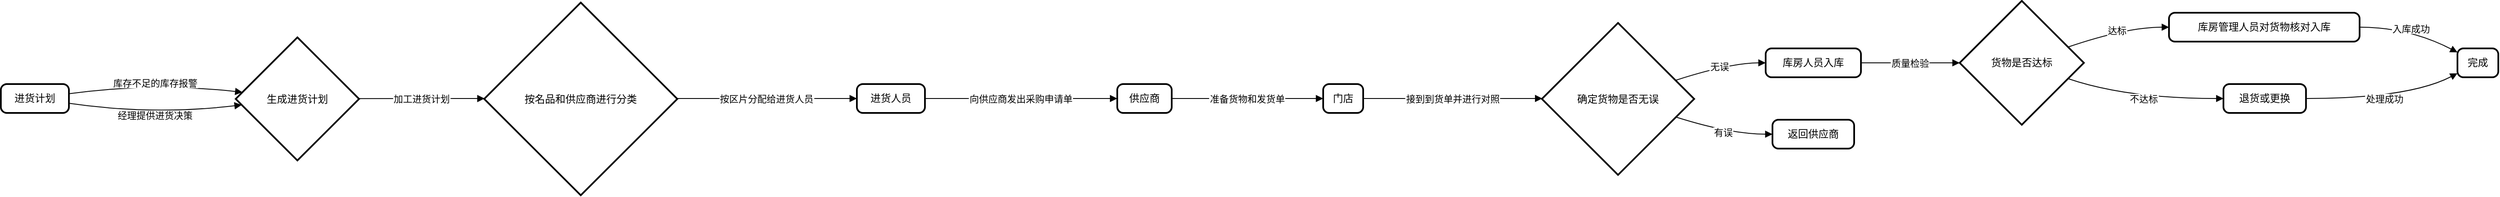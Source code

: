 <mxfile version="21.2.1" type="github">
  <diagram name="第 1 页" id="GK4Qb2BiEbd-JUFB3STL">
    <mxGraphModel dx="1366" dy="758" grid="1" gridSize="10" guides="1" tooltips="1" connect="1" arrows="1" fold="1" page="1" pageScale="1" pageWidth="827" pageHeight="1169" math="0" shadow="0">
      <root>
        <mxCell id="0" />
        <mxCell id="1" parent="0" />
        <mxCell id="xYNUnlELDJ3RXt3L3uWl-1" value="进货计划" style="rounded=1;absoluteArcSize=1;arcSize=14;whiteSpace=wrap;strokeWidth=2;" vertex="1" parent="1">
          <mxGeometry x="20" y="118" width="80" height="34" as="geometry" />
        </mxCell>
        <mxCell id="xYNUnlELDJ3RXt3L3uWl-2" value="生成进货计划" style="rhombus;strokeWidth=2;whiteSpace=wrap;" vertex="1" parent="1">
          <mxGeometry x="296" y="63" width="145" height="145" as="geometry" />
        </mxCell>
        <mxCell id="xYNUnlELDJ3RXt3L3uWl-3" value="按名品和供应商进行分类" style="rhombus;strokeWidth=2;whiteSpace=wrap;" vertex="1" parent="1">
          <mxGeometry x="588" y="22" width="227" height="227" as="geometry" />
        </mxCell>
        <mxCell id="xYNUnlELDJ3RXt3L3uWl-4" value="进货人员" style="rounded=1;absoluteArcSize=1;arcSize=14;whiteSpace=wrap;strokeWidth=2;" vertex="1" parent="1">
          <mxGeometry x="1026" y="118" width="80" height="34" as="geometry" />
        </mxCell>
        <mxCell id="xYNUnlELDJ3RXt3L3uWl-5" value="供应商" style="rounded=1;absoluteArcSize=1;arcSize=14;whiteSpace=wrap;strokeWidth=2;" vertex="1" parent="1">
          <mxGeometry x="1332" y="118" width="64" height="34" as="geometry" />
        </mxCell>
        <mxCell id="xYNUnlELDJ3RXt3L3uWl-6" value="门店" style="rounded=1;absoluteArcSize=1;arcSize=14;whiteSpace=wrap;strokeWidth=2;" vertex="1" parent="1">
          <mxGeometry x="1574" y="118" width="47" height="34" as="geometry" />
        </mxCell>
        <mxCell id="xYNUnlELDJ3RXt3L3uWl-7" value="确定货物是否无误" style="rhombus;strokeWidth=2;whiteSpace=wrap;" vertex="1" parent="1">
          <mxGeometry x="1831" y="46" width="179" height="179" as="geometry" />
        </mxCell>
        <mxCell id="xYNUnlELDJ3RXt3L3uWl-8" value="库房人员入库" style="rounded=1;absoluteArcSize=1;arcSize=14;whiteSpace=wrap;strokeWidth=2;" vertex="1" parent="1">
          <mxGeometry x="2094" y="76" width="112" height="34" as="geometry" />
        </mxCell>
        <mxCell id="xYNUnlELDJ3RXt3L3uWl-9" value="返回供应商" style="rounded=1;absoluteArcSize=1;arcSize=14;whiteSpace=wrap;strokeWidth=2;" vertex="1" parent="1">
          <mxGeometry x="2102" y="160" width="96" height="34" as="geometry" />
        </mxCell>
        <mxCell id="xYNUnlELDJ3RXt3L3uWl-10" value="货物是否达标" style="rhombus;strokeWidth=2;whiteSpace=wrap;" vertex="1" parent="1">
          <mxGeometry x="2322" y="20" width="146" height="146" as="geometry" />
        </mxCell>
        <mxCell id="xYNUnlELDJ3RXt3L3uWl-11" value="库房管理人员对货物核对入库" style="rounded=1;absoluteArcSize=1;arcSize=14;whiteSpace=wrap;strokeWidth=2;" vertex="1" parent="1">
          <mxGeometry x="2568" y="34" width="224" height="34" as="geometry" />
        </mxCell>
        <mxCell id="xYNUnlELDJ3RXt3L3uWl-12" value="退货或更换" style="rounded=1;absoluteArcSize=1;arcSize=14;whiteSpace=wrap;strokeWidth=2;" vertex="1" parent="1">
          <mxGeometry x="2632" y="118" width="97" height="34" as="geometry" />
        </mxCell>
        <mxCell id="xYNUnlELDJ3RXt3L3uWl-13" value="完成" style="rounded=1;absoluteArcSize=1;arcSize=14;whiteSpace=wrap;strokeWidth=2;" vertex="1" parent="1">
          <mxGeometry x="2907" y="76" width="48" height="34" as="geometry" />
        </mxCell>
        <mxCell id="xYNUnlELDJ3RXt3L3uWl-14" value="库存不足的库存报警" style="curved=1;startArrow=none;endArrow=block;exitX=1;exitY=0.334;entryX=0;entryY=0.439;rounded=0;" edge="1" parent="1" source="xYNUnlELDJ3RXt3L3uWl-1" target="xYNUnlELDJ3RXt3L3uWl-2">
          <mxGeometry relative="1" as="geometry">
            <Array as="points">
              <mxPoint x="198" y="116" />
            </Array>
          </mxGeometry>
        </mxCell>
        <mxCell id="xYNUnlELDJ3RXt3L3uWl-15" value="经理提供进货决策" style="curved=1;startArrow=none;endArrow=block;exitX=1;exitY=0.666;entryX=0;entryY=0.554;rounded=0;" edge="1" parent="1" source="xYNUnlELDJ3RXt3L3uWl-1" target="xYNUnlELDJ3RXt3L3uWl-2">
          <mxGeometry relative="1" as="geometry">
            <Array as="points">
              <mxPoint x="198" y="155" />
            </Array>
          </mxGeometry>
        </mxCell>
        <mxCell id="xYNUnlELDJ3RXt3L3uWl-16" value="加工进货计划" style="curved=1;startArrow=none;endArrow=block;exitX=1;exitY=0.497;entryX=0;entryY=0.498;rounded=0;" edge="1" parent="1" source="xYNUnlELDJ3RXt3L3uWl-2" target="xYNUnlELDJ3RXt3L3uWl-3">
          <mxGeometry relative="1" as="geometry">
            <Array as="points" />
          </mxGeometry>
        </mxCell>
        <mxCell id="xYNUnlELDJ3RXt3L3uWl-17" value="按区片分配给进货人员" style="curved=1;startArrow=none;endArrow=block;exitX=1;exitY=0.498;entryX=0;entryY=0.5;rounded=0;" edge="1" parent="1" source="xYNUnlELDJ3RXt3L3uWl-3" target="xYNUnlELDJ3RXt3L3uWl-4">
          <mxGeometry relative="1" as="geometry">
            <Array as="points" />
          </mxGeometry>
        </mxCell>
        <mxCell id="xYNUnlELDJ3RXt3L3uWl-18" value="向供应商发出采购申请单" style="curved=1;startArrow=none;endArrow=block;exitX=1;exitY=0.5;entryX=0;entryY=0.5;rounded=0;" edge="1" parent="1" source="xYNUnlELDJ3RXt3L3uWl-4" target="xYNUnlELDJ3RXt3L3uWl-5">
          <mxGeometry relative="1" as="geometry">
            <Array as="points" />
          </mxGeometry>
        </mxCell>
        <mxCell id="xYNUnlELDJ3RXt3L3uWl-19" value="准备货物和发货单" style="curved=1;startArrow=none;endArrow=block;exitX=1;exitY=0.5;entryX=0;entryY=0.5;rounded=0;" edge="1" parent="1" source="xYNUnlELDJ3RXt3L3uWl-5" target="xYNUnlELDJ3RXt3L3uWl-6">
          <mxGeometry relative="1" as="geometry">
            <Array as="points" />
          </mxGeometry>
        </mxCell>
        <mxCell id="xYNUnlELDJ3RXt3L3uWl-20" value="接到到货单并进行对照" style="curved=1;startArrow=none;endArrow=block;exitX=1;exitY=0.5;entryX=0;entryY=0.497;rounded=0;" edge="1" parent="1" source="xYNUnlELDJ3RXt3L3uWl-6" target="xYNUnlELDJ3RXt3L3uWl-7">
          <mxGeometry relative="1" as="geometry">
            <Array as="points" />
          </mxGeometry>
        </mxCell>
        <mxCell id="xYNUnlELDJ3RXt3L3uWl-21" value="无误" style="curved=1;startArrow=none;endArrow=block;exitX=1;exitY=0.338;entryX=0;entryY=0.5;rounded=0;" edge="1" parent="1" source="xYNUnlELDJ3RXt3L3uWl-7" target="xYNUnlELDJ3RXt3L3uWl-8">
          <mxGeometry relative="1" as="geometry">
            <Array as="points">
              <mxPoint x="2052" y="93" />
            </Array>
          </mxGeometry>
        </mxCell>
        <mxCell id="xYNUnlELDJ3RXt3L3uWl-22" value="有误" style="curved=1;startArrow=none;endArrow=block;exitX=1;exitY=0.657;entryX=0;entryY=0.5;rounded=0;" edge="1" parent="1" source="xYNUnlELDJ3RXt3L3uWl-7" target="xYNUnlELDJ3RXt3L3uWl-9">
          <mxGeometry relative="1" as="geometry">
            <Array as="points">
              <mxPoint x="2052" y="177" />
            </Array>
          </mxGeometry>
        </mxCell>
        <mxCell id="xYNUnlELDJ3RXt3L3uWl-23" value="质量检验" style="curved=1;startArrow=none;endArrow=block;exitX=1;exitY=0.5;entryX=0;entryY=0.5;rounded=0;" edge="1" parent="1" source="xYNUnlELDJ3RXt3L3uWl-8" target="xYNUnlELDJ3RXt3L3uWl-10">
          <mxGeometry relative="1" as="geometry">
            <Array as="points" />
          </mxGeometry>
        </mxCell>
        <mxCell id="xYNUnlELDJ3RXt3L3uWl-24" value="达标" style="curved=1;startArrow=none;endArrow=block;exitX=1;exitY=0.329;entryX=0;entryY=0.5;rounded=0;" edge="1" parent="1" source="xYNUnlELDJ3RXt3L3uWl-10" target="xYNUnlELDJ3RXt3L3uWl-11">
          <mxGeometry relative="1" as="geometry">
            <Array as="points">
              <mxPoint x="2518" y="51" />
            </Array>
          </mxGeometry>
        </mxCell>
        <mxCell id="xYNUnlELDJ3RXt3L3uWl-25" value="不达标" style="curved=1;startArrow=none;endArrow=block;exitX=1;exitY=0.671;entryX=-0.005;entryY=0.5;rounded=0;" edge="1" parent="1" source="xYNUnlELDJ3RXt3L3uWl-10" target="xYNUnlELDJ3RXt3L3uWl-12">
          <mxGeometry relative="1" as="geometry">
            <Array as="points">
              <mxPoint x="2518" y="135" />
            </Array>
          </mxGeometry>
        </mxCell>
        <mxCell id="xYNUnlELDJ3RXt3L3uWl-26" value="入库成功" style="curved=1;startArrow=none;endArrow=block;exitX=1;exitY=0.5;entryX=0;entryY=0.136;rounded=0;" edge="1" parent="1" source="xYNUnlELDJ3RXt3L3uWl-11" target="xYNUnlELDJ3RXt3L3uWl-13">
          <mxGeometry relative="1" as="geometry">
            <Array as="points">
              <mxPoint x="2850" y="51" />
            </Array>
          </mxGeometry>
        </mxCell>
        <mxCell id="xYNUnlELDJ3RXt3L3uWl-27" value="处理成功" style="curved=1;startArrow=none;endArrow=block;exitX=0.995;exitY=0.5;entryX=0;entryY=0.864;rounded=0;" edge="1" parent="1" source="xYNUnlELDJ3RXt3L3uWl-12" target="xYNUnlELDJ3RXt3L3uWl-13">
          <mxGeometry relative="1" as="geometry">
            <Array as="points">
              <mxPoint x="2850" y="135" />
            </Array>
          </mxGeometry>
        </mxCell>
      </root>
    </mxGraphModel>
  </diagram>
</mxfile>
